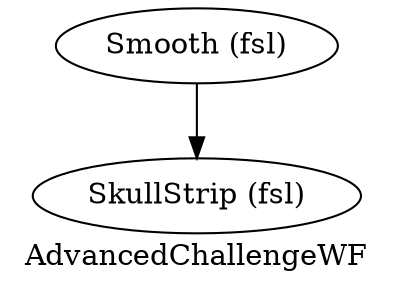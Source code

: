 digraph AdvancedChallengeWF{
  label="AdvancedChallengeWF";
  AdvancedChallengeWF_Smooth[label="Smooth (fsl)"];
  AdvancedChallengeWF_SkullStrip[label="SkullStrip (fsl)"];
  AdvancedChallengeWF_Smooth -> AdvancedChallengeWF_SkullStrip;
}